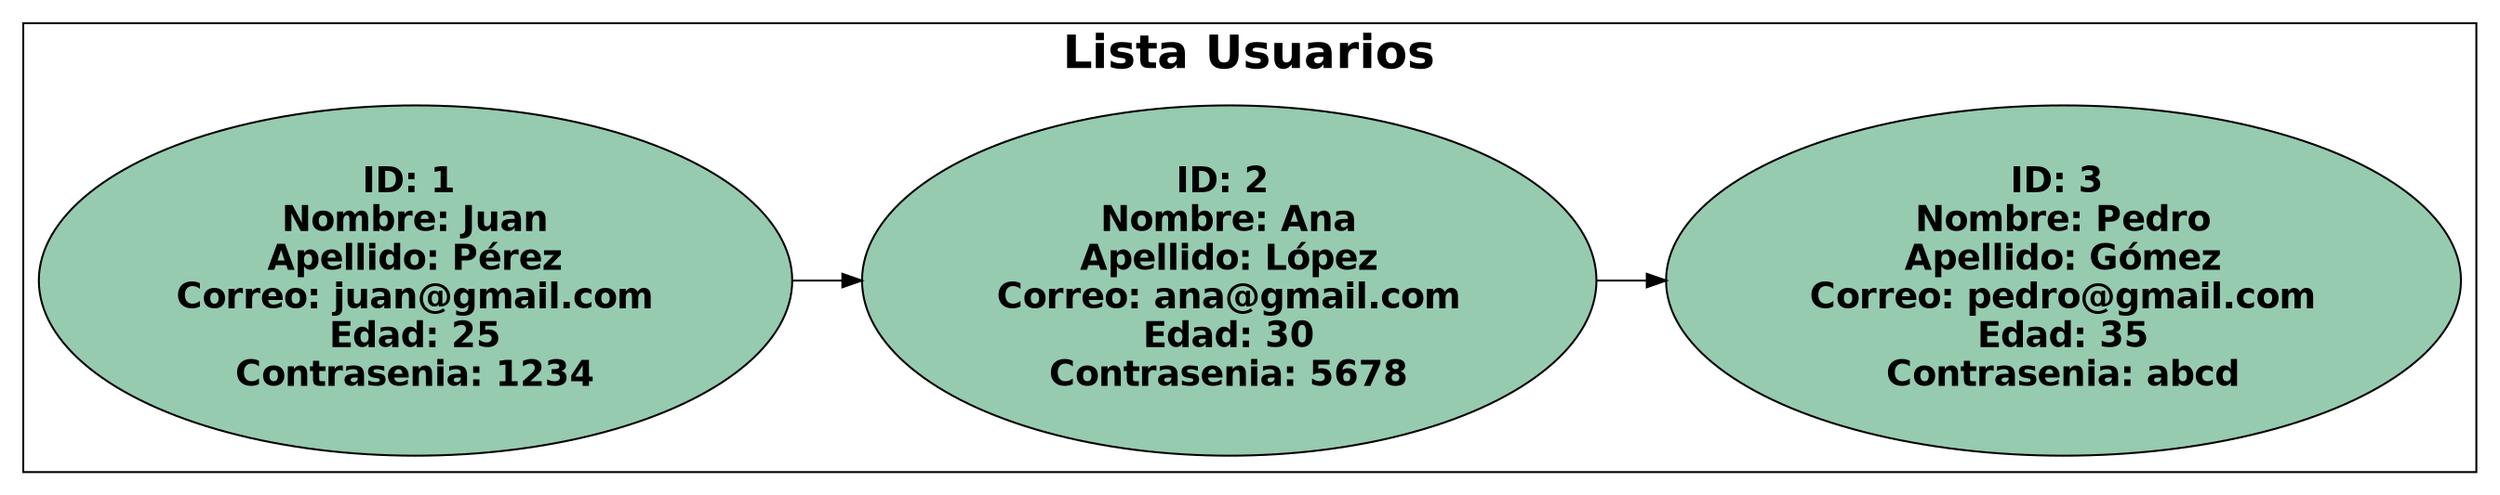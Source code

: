 digraph G {
    node [shape=ellipse];
    rankdir=LR;
    subgraph cluster_0 {
        label = "Lista Usuarios";
        lalbelloc = "t";
        fontsize = 24;
        fontname = "Helvetica-Bold";
        n0 [label = "ID: 1 \n Nombre: Juan \n Apellido: Pérez \n Correo: juan@gmail.com \n Edad: 25 \n Contrasenia: 1234 "  style="filled" fillcolor="#96cbb0" fontname="Helvetica-Bold" fontsize = 18];
        n1 [label = "ID: 2 \n Nombre: Ana \n Apellido: López \n Correo: ana@gmail.com \n Edad: 30 \n Contrasenia: 5678 "  style="filled" fillcolor="#96cbb0" fontname="Helvetica-Bold" fontsize = 18];
        n2 [label = "ID: 3 \n Nombre: Pedro \n Apellido: Gómez \n Correo: pedro@gmail.com \n Edad: 35 \n Contrasenia: abcd "  style="filled" fillcolor="#96cbb0" fontname="Helvetica-Bold" fontsize = 18];
        n0 -> n1;
        n1 -> n2;
    }
}
